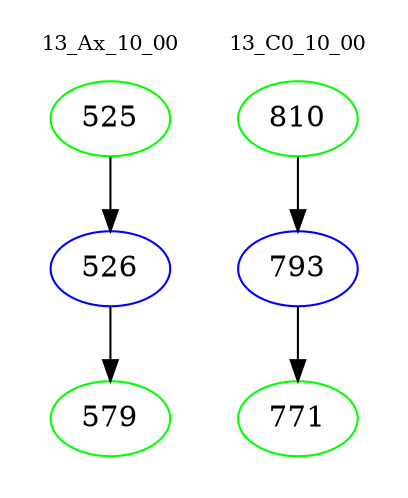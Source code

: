 digraph{
subgraph cluster_0 {
color = white
label = "13_Ax_10_00";
fontsize=10;
T0_525 [label="525", color="green"]
T0_525 -> T0_526 [color="black"]
T0_526 [label="526", color="blue"]
T0_526 -> T0_579 [color="black"]
T0_579 [label="579", color="green"]
}
subgraph cluster_1 {
color = white
label = "13_C0_10_00";
fontsize=10;
T1_810 [label="810", color="green"]
T1_810 -> T1_793 [color="black"]
T1_793 [label="793", color="blue"]
T1_793 -> T1_771 [color="black"]
T1_771 [label="771", color="green"]
}
}
